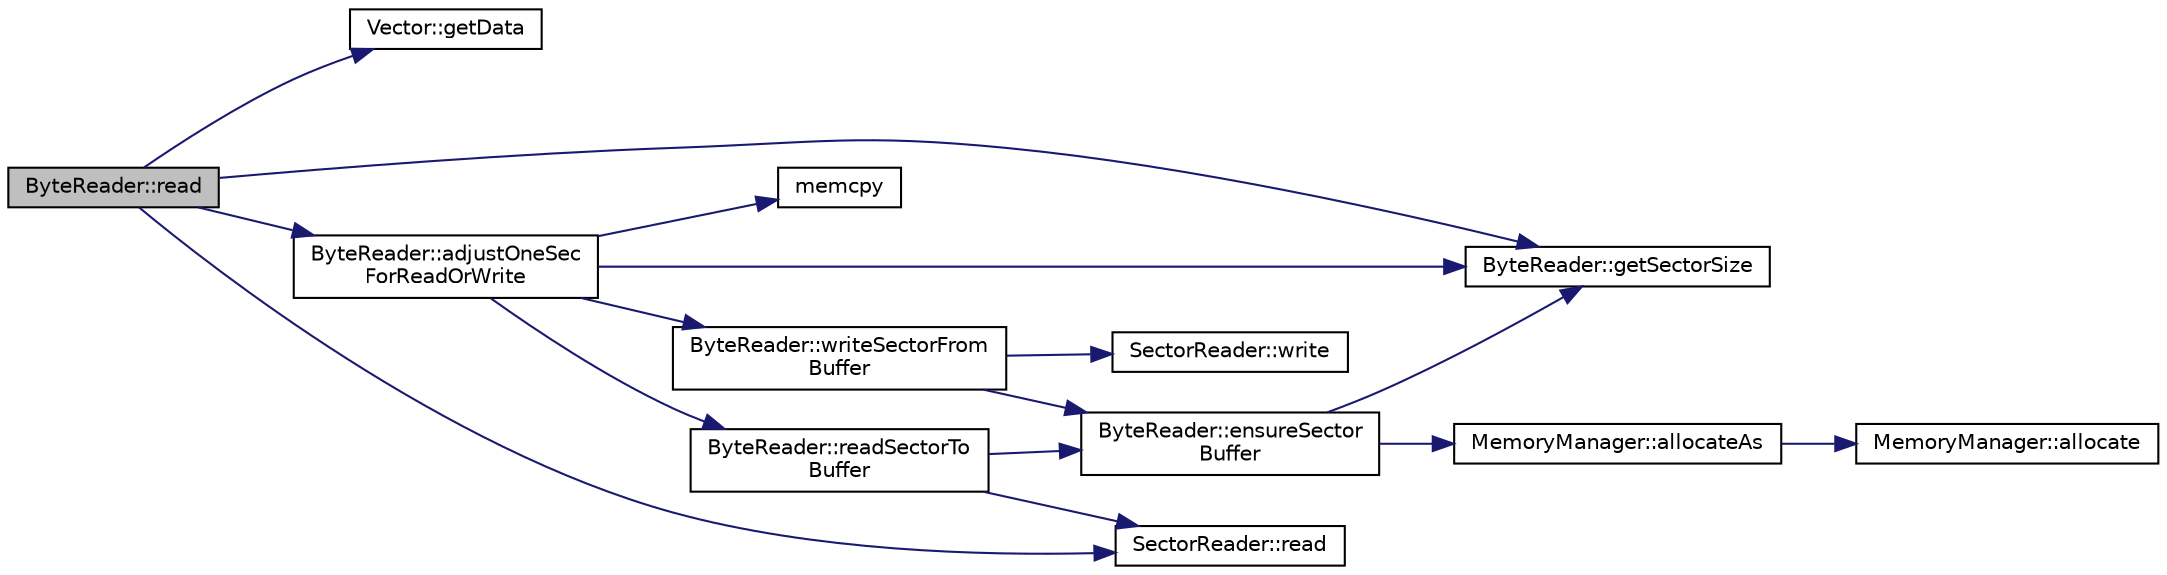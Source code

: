 digraph "ByteReader::read"
{
  edge [fontname="Helvetica",fontsize="10",labelfontname="Helvetica",labelfontsize="10"];
  node [fontname="Helvetica",fontsize="10",shape=record];
  rankdir="LR";
  Node53 [label="ByteReader::read",height=0.2,width=0.4,color="black", fillcolor="grey75", style="filled", fontcolor="black"];
  Node53 -> Node54 [color="midnightblue",fontsize="10",style="solid",fontname="Helvetica"];
  Node54 [label="Vector::getData",height=0.2,width=0.4,color="black", fillcolor="white", style="filled",URL="$d5/db2/class_vector.html#ad4ab3c154a8408f62e3b1d24fc140a80"];
  Node53 -> Node55 [color="midnightblue",fontsize="10",style="solid",fontname="Helvetica"];
  Node55 [label="ByteReader::adjustOneSec\lForReadOrWrite",height=0.2,width=0.4,color="black", fillcolor="white", style="filled",URL="$d7/d5d/class_byte_reader.html#a585bc2928b9494defbcefb1bbdf40b08"];
  Node55 -> Node56 [color="midnightblue",fontsize="10",style="solid",fontname="Helvetica"];
  Node56 [label="ByteReader::getSectorSize",height=0.2,width=0.4,color="black", fillcolor="white", style="filled",URL="$d7/d5d/class_byte_reader.html#a1557e32d37869577a89bfbbe4fa6af9a"];
  Node55 -> Node57 [color="midnightblue",fontsize="10",style="solid",fontname="Helvetica"];
  Node57 [label="ByteReader::readSectorTo\lBuffer",height=0.2,width=0.4,color="black", fillcolor="white", style="filled",URL="$d7/d5d/class_byte_reader.html#a7fd066c1c7cea475b523c0c837c58aeb"];
  Node57 -> Node58 [color="midnightblue",fontsize="10",style="solid",fontname="Helvetica"];
  Node58 [label="ByteReader::ensureSector\lBuffer",height=0.2,width=0.4,color="black", fillcolor="white", style="filled",URL="$d7/d5d/class_byte_reader.html#ad0457bcdcb3380b159d0a614b3d20f20"];
  Node58 -> Node59 [color="midnightblue",fontsize="10",style="solid",fontname="Helvetica"];
  Node59 [label="MemoryManager::allocateAs",height=0.2,width=0.4,color="black", fillcolor="white", style="filled",URL="$d7/dff/class_memory_manager.html#a98db433aa911826282a28fedcb6e7a78"];
  Node59 -> Node60 [color="midnightblue",fontsize="10",style="solid",fontname="Helvetica"];
  Node60 [label="MemoryManager::allocate",height=0.2,width=0.4,color="black", fillcolor="white", style="filled",URL="$d7/dff/class_memory_manager.html#ac2881a6dbbd6c0312f05761718ac6f08"];
  Node58 -> Node56 [color="midnightblue",fontsize="10",style="solid",fontname="Helvetica"];
  Node57 -> Node61 [color="midnightblue",fontsize="10",style="solid",fontname="Helvetica"];
  Node61 [label="SectorReader::read",height=0.2,width=0.4,color="black", fillcolor="white", style="filled",URL="$de/de9/class_sector_reader.html#a5d254e10f28d3815bdd6baabb29570a4"];
  Node55 -> Node62 [color="midnightblue",fontsize="10",style="solid",fontname="Helvetica"];
  Node62 [label="memcpy",height=0.2,width=0.4,color="black", fillcolor="white", style="filled",URL="$d1/d56/memcpy_8cpp.html#ab68eb7b07f8ada1c6c8bde74731d3de7"];
  Node55 -> Node63 [color="midnightblue",fontsize="10",style="solid",fontname="Helvetica"];
  Node63 [label="ByteReader::writeSectorFrom\lBuffer",height=0.2,width=0.4,color="black", fillcolor="white", style="filled",URL="$d7/d5d/class_byte_reader.html#af3f8cf7d5bd0c2dd58efc91c5795b051"];
  Node63 -> Node58 [color="midnightblue",fontsize="10",style="solid",fontname="Helvetica"];
  Node63 -> Node64 [color="midnightblue",fontsize="10",style="solid",fontname="Helvetica"];
  Node64 [label="SectorReader::write",height=0.2,width=0.4,color="black", fillcolor="white", style="filled",URL="$de/de9/class_sector_reader.html#adeb3aa83a42e94d5bdf2b24efa24806c"];
  Node53 -> Node56 [color="midnightblue",fontsize="10",style="solid",fontname="Helvetica"];
  Node53 -> Node61 [color="midnightblue",fontsize="10",style="solid",fontname="Helvetica"];
}
